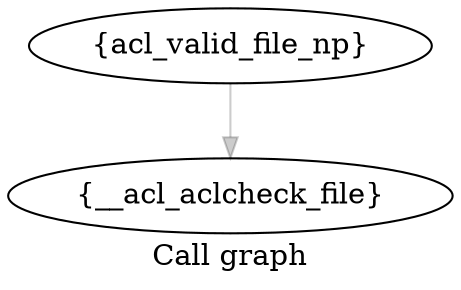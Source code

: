digraph "Call graph" {
	label="Call graph";
	"Node0x8056495c0" [label="{__acl_aclcheck_file}"];

	"Node0x805649560" [label="{acl_valid_file_np}"];
	"Node0x805649560" -> "Node0x8056495c0" [color="#00000033"];

}
